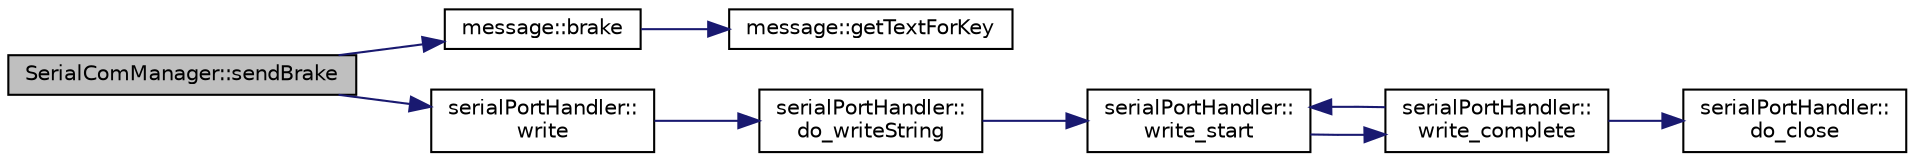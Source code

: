digraph "SerialComManager::sendBrake"
{
 // LATEX_PDF_SIZE
  edge [fontname="Helvetica",fontsize="10",labelfontname="Helvetica",labelfontsize="10"];
  node [fontname="Helvetica",fontsize="10",shape=record];
  rankdir="LR";
  Node1 [label="SerialComManager::sendBrake",height=0.2,width=0.4,color="black", fillcolor="grey75", style="filled", fontcolor="black",tooltip="Send the desired brake value to the STM board."];
  Node1 -> Node2 [color="midnightblue",fontsize="10",style="solid",fontname="Helvetica"];
  Node2 [label="message::brake",height=0.2,width=0.4,color="black", fillcolor="white", style="filled",URL="$namespacemessage.html#a41a7181d3cd4dc9c0b2a9c1c678220dd",tooltip="Construct the string to be sent, associated to brake action."];
  Node2 -> Node3 [color="midnightblue",fontsize="10",style="solid",fontname="Helvetica"];
  Node3 [label="message::getTextForKey",height=0.2,width=0.4,color="black", fillcolor="white", style="filled",URL="$namespacemessage.html#a2b7f2fb9e7953edc47be10c48ed220bd",tooltip="Provide the cmd key associated to an action."];
  Node1 -> Node4 [color="midnightblue",fontsize="10",style="solid",fontname="Helvetica"];
  Node4 [label="serialPortHandler::\lwrite",height=0.2,width=0.4,color="black", fillcolor="white", style="filled",URL="$classserial_port_handler.html#afe80c3fd7179edf8e976911f93550241",tooltip="Sends data over UART, calls the do_write function via the io service in the other thread."];
  Node4 -> Node5 [color="midnightblue",fontsize="10",style="solid",fontname="Helvetica"];
  Node5 [label="serialPortHandler::\ldo_writeString",height=0.2,width=0.4,color="black", fillcolor="white", style="filled",URL="$classserial_port_handler.html#ad05c8c3294f72081460e78aff698bb5b",tooltip="Callback to handle write call from outside this class."];
  Node5 -> Node6 [color="midnightblue",fontsize="10",style="solid",fontname="Helvetica"];
  Node6 [label="serialPortHandler::\lwrite_start",height=0.2,width=0.4,color="black", fillcolor="white", style="filled",URL="$classserial_port_handler.html#aab7a7bdcb6406f5fabf92630cc98700e",tooltip="Start an asynchronous write and call write_complete when it completes or fails."];
  Node6 -> Node7 [color="midnightblue",fontsize="10",style="solid",fontname="Helvetica"];
  Node7 [label="serialPortHandler::\lwrite_complete",height=0.2,width=0.4,color="black", fillcolor="white", style="filled",URL="$classserial_port_handler.html#a76acf850c877f19c934732447f5125c4",tooltip="The asynchronous read operation has now completed or failed and returned an error."];
  Node7 -> Node8 [color="midnightblue",fontsize="10",style="solid",fontname="Helvetica"];
  Node8 [label="serialPortHandler::\ldo_close",height=0.2,width=0.4,color="black", fillcolor="white", style="filled",URL="$classserial_port_handler.html#a5f14e250fd3ecb6eec7200b501c668e1",tooltip="Something has gone wrong, so close the socket & make this object inactive."];
  Node7 -> Node6 [color="midnightblue",fontsize="10",style="solid",fontname="Helvetica"];
}
